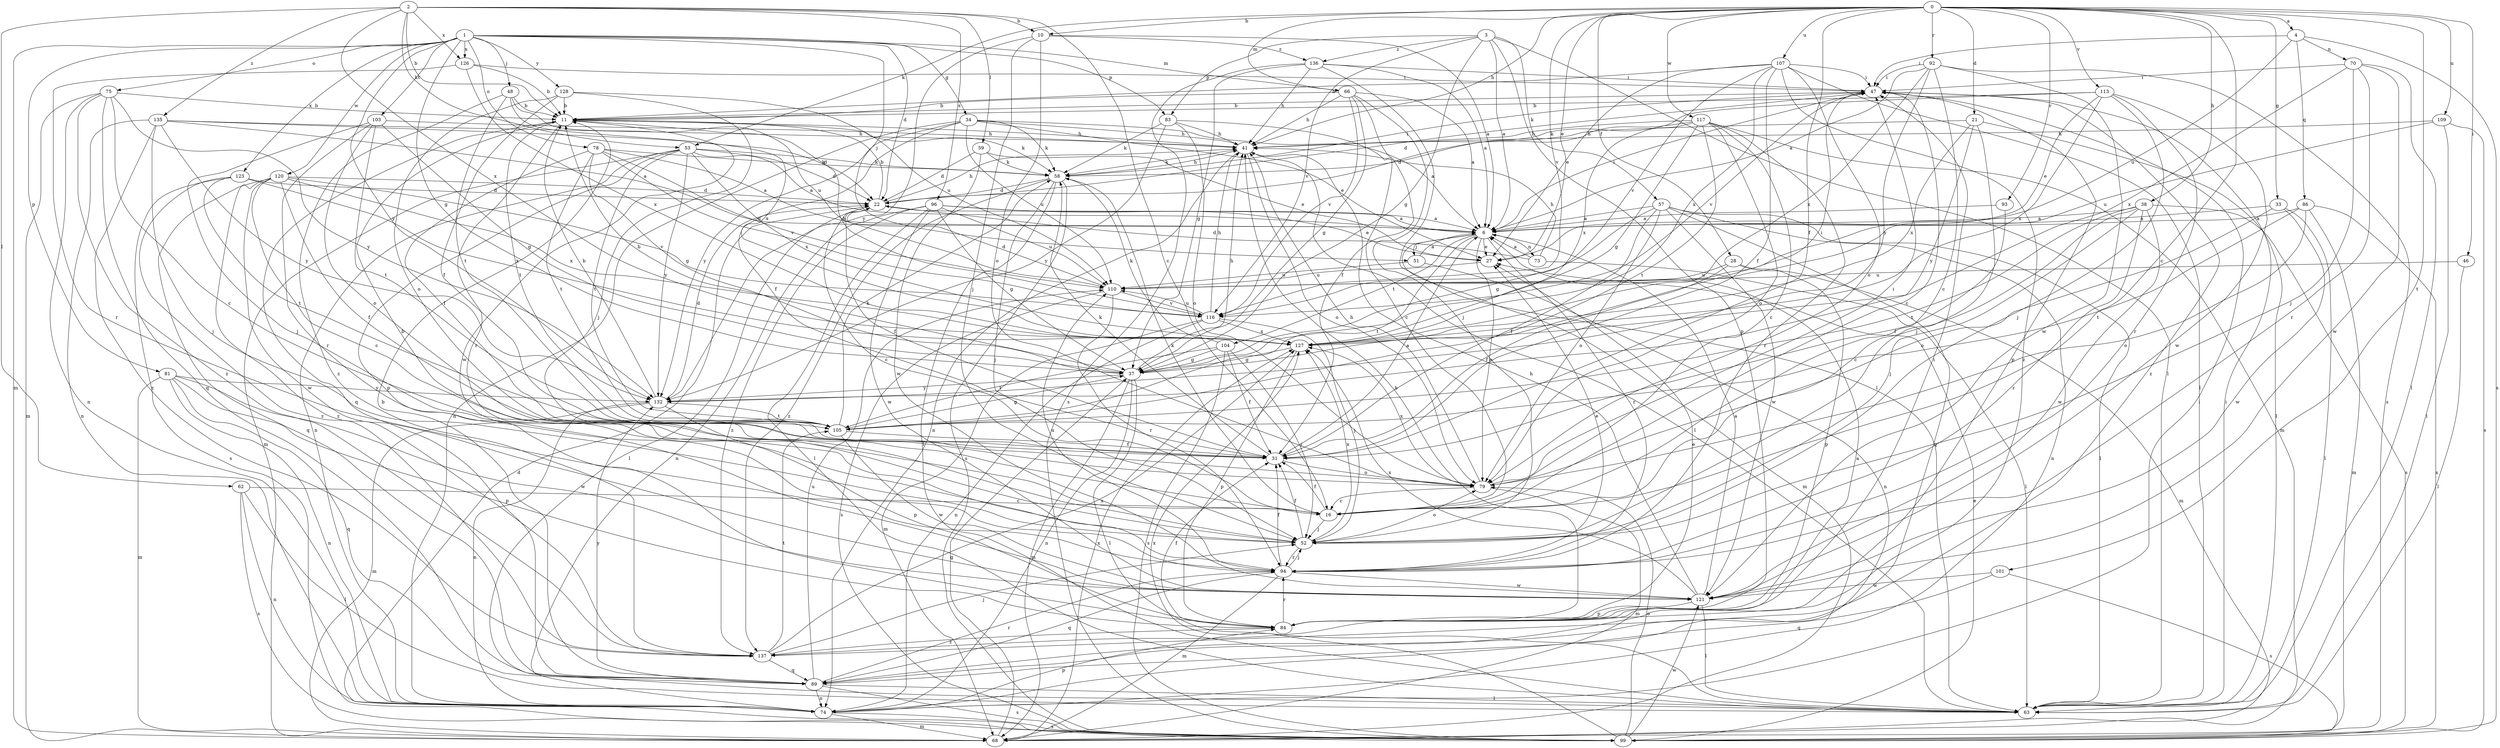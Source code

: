 strict digraph  {
0;
1;
2;
3;
4;
6;
10;
11;
16;
21;
22;
27;
28;
31;
33;
34;
37;
38;
41;
46;
47;
48;
51;
52;
53;
57;
58;
59;
62;
63;
66;
68;
70;
73;
74;
75;
78;
79;
81;
83;
84;
86;
89;
92;
93;
94;
96;
99;
101;
103;
104;
105;
107;
109;
110;
113;
116;
117;
120;
121;
123;
126;
127;
128;
132;
135;
136;
137;
0 -> 4  [label=a];
0 -> 10  [label=b];
0 -> 16  [label=c];
0 -> 21  [label=d];
0 -> 27  [label=e];
0 -> 28  [label=f];
0 -> 31  [label=f];
0 -> 33  [label=g];
0 -> 38  [label=h];
0 -> 41  [label=h];
0 -> 46  [label=i];
0 -> 53  [label=k];
0 -> 66  [label=m];
0 -> 92  [label=r];
0 -> 93  [label=r];
0 -> 101  [label=t];
0 -> 107  [label=u];
0 -> 109  [label=u];
0 -> 113  [label=v];
0 -> 116  [label=v];
0 -> 117  [label=w];
1 -> 22  [label=d];
1 -> 34  [label=g];
1 -> 37  [label=g];
1 -> 48  [label=j];
1 -> 51  [label=j];
1 -> 66  [label=m];
1 -> 68  [label=m];
1 -> 75  [label=o];
1 -> 78  [label=o];
1 -> 81  [label=p];
1 -> 83  [label=p];
1 -> 103  [label=t];
1 -> 120  [label=w];
1 -> 123  [label=x];
1 -> 126  [label=x];
1 -> 128  [label=y];
1 -> 132  [label=y];
2 -> 10  [label=b];
2 -> 11  [label=b];
2 -> 16  [label=c];
2 -> 53  [label=k];
2 -> 59  [label=l];
2 -> 62  [label=l];
2 -> 96  [label=s];
2 -> 126  [label=x];
2 -> 127  [label=x];
2 -> 135  [label=z];
3 -> 6  [label=a];
3 -> 37  [label=g];
3 -> 57  [label=k];
3 -> 63  [label=l];
3 -> 83  [label=p];
3 -> 84  [label=p];
3 -> 116  [label=v];
3 -> 136  [label=z];
4 -> 47  [label=i];
4 -> 70  [label=n];
4 -> 86  [label=q];
4 -> 99  [label=s];
4 -> 110  [label=u];
6 -> 27  [label=e];
6 -> 47  [label=i];
6 -> 51  [label=j];
6 -> 68  [label=m];
6 -> 73  [label=n];
6 -> 79  [label=o];
6 -> 94  [label=r];
6 -> 104  [label=t];
6 -> 105  [label=t];
10 -> 6  [label=a];
10 -> 52  [label=j];
10 -> 79  [label=o];
10 -> 132  [label=y];
10 -> 136  [label=z];
11 -> 41  [label=h];
11 -> 58  [label=k];
11 -> 89  [label=q];
11 -> 94  [label=r];
11 -> 105  [label=t];
11 -> 121  [label=w];
16 -> 31  [label=f];
16 -> 52  [label=j];
16 -> 58  [label=k];
21 -> 41  [label=h];
21 -> 52  [label=j];
21 -> 63  [label=l];
21 -> 127  [label=x];
21 -> 132  [label=y];
22 -> 6  [label=a];
22 -> 11  [label=b];
22 -> 16  [label=c];
22 -> 31  [label=f];
22 -> 41  [label=h];
22 -> 63  [label=l];
27 -> 110  [label=u];
28 -> 31  [label=f];
28 -> 68  [label=m];
28 -> 84  [label=p];
28 -> 110  [label=u];
31 -> 6  [label=a];
31 -> 58  [label=k];
31 -> 79  [label=o];
33 -> 6  [label=a];
33 -> 63  [label=l];
33 -> 79  [label=o];
33 -> 121  [label=w];
34 -> 6  [label=a];
34 -> 27  [label=e];
34 -> 31  [label=f];
34 -> 41  [label=h];
34 -> 58  [label=k];
34 -> 74  [label=n];
34 -> 110  [label=u];
34 -> 132  [label=y];
37 -> 11  [label=b];
37 -> 41  [label=h];
37 -> 47  [label=i];
37 -> 63  [label=l];
37 -> 68  [label=m];
37 -> 74  [label=n];
37 -> 132  [label=y];
38 -> 6  [label=a];
38 -> 16  [label=c];
38 -> 52  [label=j];
38 -> 94  [label=r];
38 -> 99  [label=s];
38 -> 105  [label=t];
38 -> 121  [label=w];
41 -> 58  [label=k];
41 -> 63  [label=l];
41 -> 74  [label=n];
41 -> 79  [label=o];
46 -> 63  [label=l];
46 -> 110  [label=u];
47 -> 11  [label=b];
47 -> 16  [label=c];
47 -> 22  [label=d];
47 -> 84  [label=p];
47 -> 116  [label=v];
47 -> 137  [label=z];
48 -> 11  [label=b];
48 -> 105  [label=t];
48 -> 110  [label=u];
48 -> 127  [label=x];
48 -> 137  [label=z];
51 -> 6  [label=a];
51 -> 74  [label=n];
51 -> 110  [label=u];
52 -> 11  [label=b];
52 -> 31  [label=f];
52 -> 79  [label=o];
52 -> 94  [label=r];
52 -> 127  [label=x];
53 -> 6  [label=a];
53 -> 22  [label=d];
53 -> 58  [label=k];
53 -> 68  [label=m];
53 -> 74  [label=n];
53 -> 84  [label=p];
53 -> 105  [label=t];
53 -> 127  [label=x];
53 -> 132  [label=y];
57 -> 6  [label=a];
57 -> 31  [label=f];
57 -> 37  [label=g];
57 -> 63  [label=l];
57 -> 74  [label=n];
57 -> 79  [label=o];
57 -> 89  [label=q];
57 -> 121  [label=w];
58 -> 22  [label=d];
58 -> 41  [label=h];
58 -> 47  [label=i];
58 -> 52  [label=j];
58 -> 63  [label=l];
58 -> 99  [label=s];
58 -> 137  [label=z];
59 -> 22  [label=d];
59 -> 27  [label=e];
59 -> 58  [label=k];
59 -> 121  [label=w];
62 -> 16  [label=c];
62 -> 63  [label=l];
62 -> 74  [label=n];
62 -> 99  [label=s];
63 -> 47  [label=i];
66 -> 6  [label=a];
66 -> 11  [label=b];
66 -> 31  [label=f];
66 -> 37  [label=g];
66 -> 41  [label=h];
66 -> 52  [label=j];
66 -> 116  [label=v];
68 -> 37  [label=g];
68 -> 127  [label=x];
70 -> 47  [label=i];
70 -> 52  [label=j];
70 -> 63  [label=l];
70 -> 94  [label=r];
70 -> 121  [label=w];
70 -> 127  [label=x];
73 -> 6  [label=a];
73 -> 22  [label=d];
73 -> 41  [label=h];
73 -> 63  [label=l];
74 -> 47  [label=i];
74 -> 68  [label=m];
74 -> 84  [label=p];
74 -> 99  [label=s];
75 -> 11  [label=b];
75 -> 16  [label=c];
75 -> 68  [label=m];
75 -> 74  [label=n];
75 -> 89  [label=q];
75 -> 132  [label=y];
75 -> 137  [label=z];
78 -> 6  [label=a];
78 -> 31  [label=f];
78 -> 37  [label=g];
78 -> 58  [label=k];
78 -> 105  [label=t];
78 -> 110  [label=u];
78 -> 116  [label=v];
79 -> 16  [label=c];
79 -> 41  [label=h];
79 -> 47  [label=i];
79 -> 68  [label=m];
79 -> 127  [label=x];
81 -> 68  [label=m];
81 -> 74  [label=n];
81 -> 84  [label=p];
81 -> 89  [label=q];
81 -> 121  [label=w];
81 -> 132  [label=y];
83 -> 16  [label=c];
83 -> 41  [label=h];
83 -> 58  [label=k];
83 -> 79  [label=o];
83 -> 132  [label=y];
84 -> 27  [label=e];
84 -> 31  [label=f];
84 -> 41  [label=h];
84 -> 47  [label=i];
84 -> 94  [label=r];
84 -> 137  [label=z];
86 -> 6  [label=a];
86 -> 68  [label=m];
86 -> 79  [label=o];
86 -> 99  [label=s];
86 -> 105  [label=t];
89 -> 6  [label=a];
89 -> 11  [label=b];
89 -> 63  [label=l];
89 -> 74  [label=n];
89 -> 94  [label=r];
89 -> 99  [label=s];
89 -> 110  [label=u];
89 -> 132  [label=y];
92 -> 6  [label=a];
92 -> 16  [label=c];
92 -> 47  [label=i];
92 -> 99  [label=s];
92 -> 121  [label=w];
92 -> 127  [label=x];
92 -> 132  [label=y];
93 -> 6  [label=a];
93 -> 31  [label=f];
94 -> 27  [label=e];
94 -> 31  [label=f];
94 -> 52  [label=j];
94 -> 68  [label=m];
94 -> 89  [label=q];
94 -> 110  [label=u];
94 -> 121  [label=w];
96 -> 6  [label=a];
96 -> 27  [label=e];
96 -> 37  [label=g];
96 -> 63  [label=l];
96 -> 74  [label=n];
96 -> 110  [label=u];
96 -> 121  [label=w];
96 -> 137  [label=z];
99 -> 22  [label=d];
99 -> 27  [label=e];
99 -> 79  [label=o];
99 -> 121  [label=w];
99 -> 127  [label=x];
101 -> 89  [label=q];
101 -> 99  [label=s];
101 -> 121  [label=w];
103 -> 37  [label=g];
103 -> 41  [label=h];
103 -> 52  [label=j];
103 -> 79  [label=o];
103 -> 94  [label=r];
103 -> 105  [label=t];
104 -> 31  [label=f];
104 -> 37  [label=g];
104 -> 52  [label=j];
104 -> 58  [label=k];
104 -> 99  [label=s];
104 -> 105  [label=t];
105 -> 31  [label=f];
105 -> 37  [label=g];
105 -> 58  [label=k];
105 -> 121  [label=w];
107 -> 11  [label=b];
107 -> 27  [label=e];
107 -> 31  [label=f];
107 -> 47  [label=i];
107 -> 63  [label=l];
107 -> 79  [label=o];
107 -> 116  [label=v];
107 -> 127  [label=x];
107 -> 137  [label=z];
109 -> 41  [label=h];
109 -> 63  [label=l];
109 -> 99  [label=s];
109 -> 110  [label=u];
110 -> 22  [label=d];
110 -> 94  [label=r];
110 -> 99  [label=s];
110 -> 116  [label=v];
113 -> 11  [label=b];
113 -> 27  [label=e];
113 -> 52  [label=j];
113 -> 58  [label=k];
113 -> 94  [label=r];
113 -> 121  [label=w];
113 -> 127  [label=x];
116 -> 11  [label=b];
116 -> 41  [label=h];
116 -> 52  [label=j];
116 -> 68  [label=m];
116 -> 74  [label=n];
116 -> 110  [label=u];
116 -> 127  [label=x];
117 -> 16  [label=c];
117 -> 22  [label=d];
117 -> 37  [label=g];
117 -> 41  [label=h];
117 -> 68  [label=m];
117 -> 79  [label=o];
117 -> 94  [label=r];
117 -> 105  [label=t];
117 -> 127  [label=x];
120 -> 16  [label=c];
120 -> 22  [label=d];
120 -> 31  [label=f];
120 -> 89  [label=q];
120 -> 116  [label=v];
120 -> 121  [label=w];
120 -> 127  [label=x];
120 -> 137  [label=z];
121 -> 6  [label=a];
121 -> 41  [label=h];
121 -> 63  [label=l];
121 -> 84  [label=p];
121 -> 127  [label=x];
123 -> 22  [label=d];
123 -> 99  [label=s];
123 -> 105  [label=t];
123 -> 127  [label=x];
123 -> 137  [label=z];
126 -> 11  [label=b];
126 -> 47  [label=i];
126 -> 94  [label=r];
126 -> 127  [label=x];
127 -> 37  [label=g];
127 -> 84  [label=p];
128 -> 11  [label=b];
128 -> 31  [label=f];
128 -> 52  [label=j];
128 -> 79  [label=o];
128 -> 110  [label=u];
132 -> 11  [label=b];
132 -> 22  [label=d];
132 -> 68  [label=m];
132 -> 74  [label=n];
132 -> 84  [label=p];
132 -> 105  [label=t];
135 -> 6  [label=a];
135 -> 22  [label=d];
135 -> 41  [label=h];
135 -> 52  [label=j];
135 -> 74  [label=n];
135 -> 132  [label=y];
135 -> 137  [label=z];
136 -> 6  [label=a];
136 -> 37  [label=g];
136 -> 41  [label=h];
136 -> 47  [label=i];
136 -> 63  [label=l];
136 -> 99  [label=s];
137 -> 52  [label=j];
137 -> 89  [label=q];
137 -> 105  [label=t];
137 -> 127  [label=x];
}
